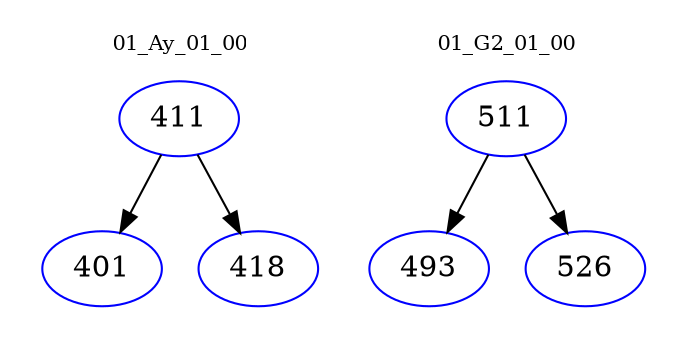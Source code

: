 digraph{
subgraph cluster_0 {
color = white
label = "01_Ay_01_00";
fontsize=10;
T0_411 [label="411", color="blue"]
T0_411 -> T0_401 [color="black"]
T0_401 [label="401", color="blue"]
T0_411 -> T0_418 [color="black"]
T0_418 [label="418", color="blue"]
}
subgraph cluster_1 {
color = white
label = "01_G2_01_00";
fontsize=10;
T1_511 [label="511", color="blue"]
T1_511 -> T1_493 [color="black"]
T1_493 [label="493", color="blue"]
T1_511 -> T1_526 [color="black"]
T1_526 [label="526", color="blue"]
}
}
